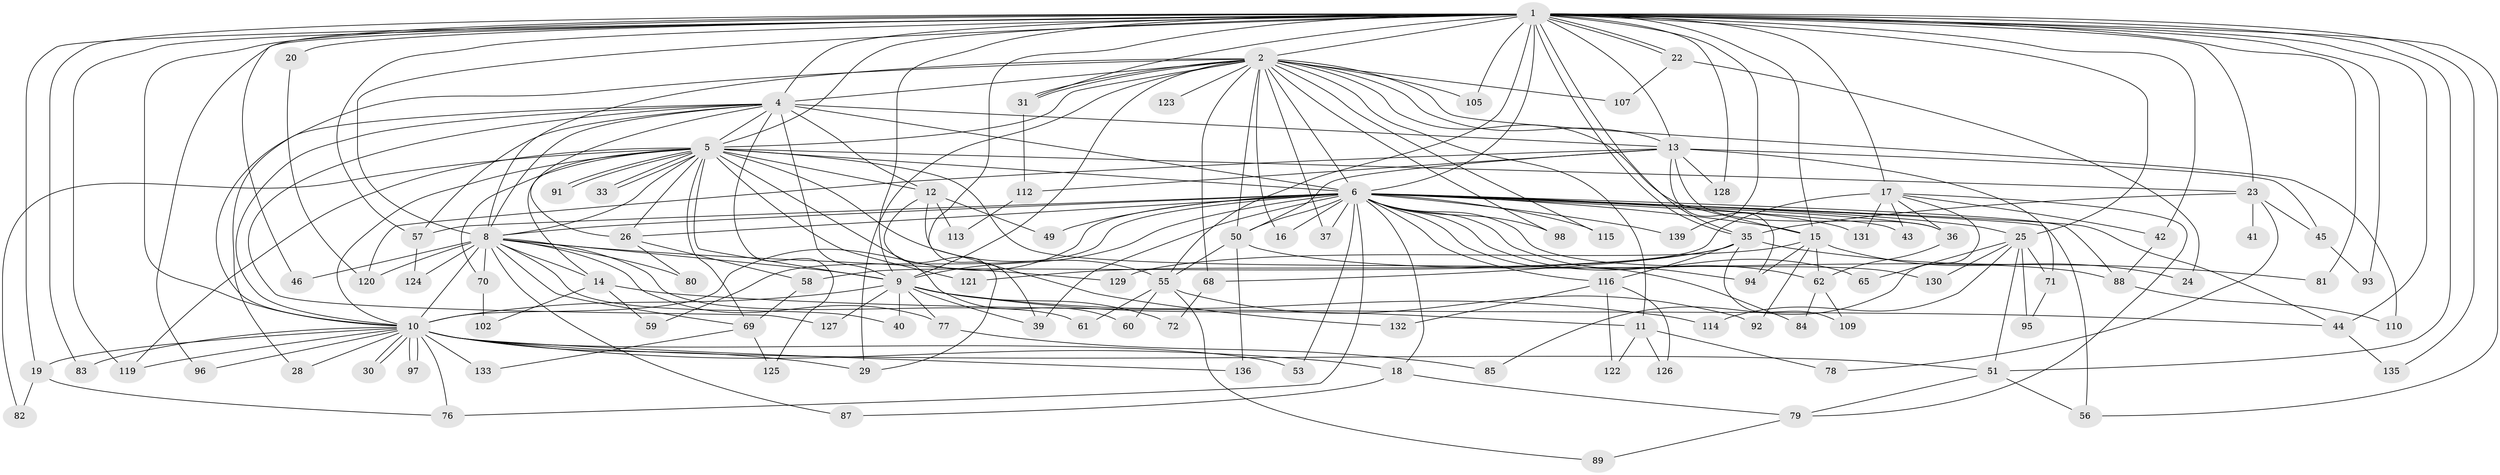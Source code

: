 // original degree distribution, {30: 0.007194244604316547, 24: 0.007194244604316547, 22: 0.007194244604316547, 17: 0.014388489208633094, 26: 0.014388489208633094, 28: 0.007194244604316547, 19: 0.007194244604316547, 21: 0.007194244604316547, 5: 0.07913669064748201, 6: 0.03597122302158273, 9: 0.007194244604316547, 7: 0.014388489208633094, 3: 0.18705035971223022, 4: 0.05755395683453238, 2: 0.539568345323741, 8: 0.007194244604316547}
// Generated by graph-tools (version 1.1) at 2025/11/02/27/25 16:11:00]
// undirected, 106 vertices, 242 edges
graph export_dot {
graph [start="1"]
  node [color=gray90,style=filled];
  1 [super="+3"];
  2 [super="+66"];
  4 [super="+63"];
  5 [super="+106"];
  6 [super="+7"];
  8 [super="+134"];
  9 [super="+48"];
  10 [super="+74"];
  11;
  12 [super="+73"];
  13 [super="+32"];
  14 [super="+67"];
  15 [super="+75"];
  16;
  17 [super="+21"];
  18 [super="+47"];
  19 [super="+108"];
  20;
  22 [super="+27"];
  23 [super="+38"];
  24;
  25;
  26 [super="+34"];
  28;
  29;
  30;
  31 [super="+90"];
  33;
  35 [super="+52"];
  36 [super="+99"];
  37;
  39;
  40;
  41;
  42 [super="+100"];
  43;
  44 [super="+104"];
  45;
  46;
  49;
  50 [super="+118"];
  51 [super="+54"];
  53;
  55 [super="+137"];
  56 [super="+103"];
  57 [super="+117"];
  58;
  59;
  60;
  61;
  62 [super="+64"];
  65;
  68;
  69 [super="+101"];
  70;
  71;
  72;
  76;
  77;
  78;
  79 [super="+86"];
  80;
  81;
  82;
  83;
  84;
  85;
  87;
  88;
  89;
  91;
  92;
  93;
  94 [super="+111"];
  95;
  96;
  97;
  98;
  102;
  105;
  107;
  109;
  110;
  112;
  113;
  114;
  115;
  116;
  119 [super="+138"];
  120;
  121;
  122;
  123;
  124;
  125;
  126;
  127;
  128;
  129;
  130;
  131;
  132;
  133;
  135;
  136;
  139;
  1 -- 2 [weight=2];
  1 -- 4 [weight=2];
  1 -- 5 [weight=2];
  1 -- 6 [weight=4];
  1 -- 8 [weight=2];
  1 -- 9 [weight=2];
  1 -- 10 [weight=2];
  1 -- 15;
  1 -- 17 [weight=3];
  1 -- 20 [weight=2];
  1 -- 22 [weight=2];
  1 -- 22;
  1 -- 25;
  1 -- 35;
  1 -- 35;
  1 -- 42;
  1 -- 44;
  1 -- 46;
  1 -- 55;
  1 -- 56;
  1 -- 83;
  1 -- 93;
  1 -- 128;
  1 -- 13;
  1 -- 23 [weight=2];
  1 -- 135;
  1 -- 139;
  1 -- 81;
  1 -- 19;
  1 -- 96;
  1 -- 39;
  1 -- 105;
  1 -- 119;
  1 -- 57;
  1 -- 51;
  1 -- 31;
  2 -- 4;
  2 -- 5;
  2 -- 6 [weight=2];
  2 -- 8;
  2 -- 9;
  2 -- 10;
  2 -- 11;
  2 -- 13;
  2 -- 29;
  2 -- 31;
  2 -- 31;
  2 -- 37;
  2 -- 68;
  2 -- 98;
  2 -- 105;
  2 -- 107;
  2 -- 110;
  2 -- 123 [weight=2];
  2 -- 16;
  2 -- 115;
  2 -- 15;
  2 -- 50;
  4 -- 5;
  4 -- 6 [weight=2];
  4 -- 8;
  4 -- 9;
  4 -- 10;
  4 -- 12;
  4 -- 13;
  4 -- 26 [weight=2];
  4 -- 28;
  4 -- 125;
  4 -- 127;
  4 -- 57;
  5 -- 6 [weight=2];
  5 -- 8;
  5 -- 9 [weight=2];
  5 -- 10;
  5 -- 12;
  5 -- 14 [weight=2];
  5 -- 23;
  5 -- 33;
  5 -- 33;
  5 -- 55;
  5 -- 60;
  5 -- 69;
  5 -- 70;
  5 -- 82;
  5 -- 84;
  5 -- 91;
  5 -- 91;
  5 -- 119;
  5 -- 121;
  5 -- 26;
  6 -- 8 [weight=2];
  6 -- 9 [weight=2];
  6 -- 10 [weight=3];
  6 -- 16 [weight=2];
  6 -- 25;
  6 -- 36;
  6 -- 37;
  6 -- 39;
  6 -- 43;
  6 -- 44;
  6 -- 50;
  6 -- 53;
  6 -- 59;
  6 -- 76;
  6 -- 88;
  6 -- 98;
  6 -- 115;
  6 -- 131;
  6 -- 139;
  6 -- 65;
  6 -- 130;
  6 -- 15;
  6 -- 18;
  6 -- 26;
  6 -- 94;
  6 -- 49;
  6 -- 116;
  6 -- 57;
  6 -- 56;
  6 -- 62;
  8 -- 9;
  8 -- 10;
  8 -- 14;
  8 -- 40;
  8 -- 46;
  8 -- 61;
  8 -- 69;
  8 -- 70;
  8 -- 77;
  8 -- 80;
  8 -- 87;
  8 -- 124;
  8 -- 129;
  8 -- 120;
  9 -- 10;
  9 -- 11;
  9 -- 40;
  9 -- 72;
  9 -- 77;
  9 -- 114;
  9 -- 127;
  9 -- 39;
  10 -- 18 [weight=2];
  10 -- 19;
  10 -- 28;
  10 -- 29;
  10 -- 30;
  10 -- 30;
  10 -- 51;
  10 -- 53;
  10 -- 76;
  10 -- 83;
  10 -- 96;
  10 -- 97;
  10 -- 97;
  10 -- 133;
  10 -- 136;
  10 -- 119;
  11 -- 78;
  11 -- 122;
  11 -- 126;
  12 -- 49;
  12 -- 113;
  12 -- 132;
  12 -- 29;
  13 -- 50;
  13 -- 71;
  13 -- 112;
  13 -- 128;
  13 -- 120;
  13 -- 45;
  13 -- 36;
  13 -- 94;
  14 -- 59;
  14 -- 102;
  14 -- 44;
  15 -- 24;
  15 -- 62;
  15 -- 92;
  15 -- 94;
  15 -- 129;
  17 -- 43;
  17 -- 58;
  17 -- 131;
  17 -- 36;
  17 -- 85;
  17 -- 42;
  17 -- 79;
  18 -- 79;
  18 -- 87;
  19 -- 82;
  19 -- 76;
  20 -- 120;
  22 -- 24;
  22 -- 107;
  23 -- 41 [weight=2];
  23 -- 45;
  23 -- 78;
  23 -- 35;
  25 -- 51;
  25 -- 65;
  25 -- 71;
  25 -- 95;
  25 -- 114;
  25 -- 130;
  26 -- 80;
  26 -- 58;
  31 -- 112;
  35 -- 68;
  35 -- 81;
  35 -- 116;
  35 -- 121;
  35 -- 109;
  36 -- 62;
  42 -- 88;
  44 -- 135;
  45 -- 93;
  50 -- 88;
  50 -- 136;
  50 -- 55;
  51 -- 56;
  51 -- 79;
  55 -- 60;
  55 -- 61;
  55 -- 89;
  55 -- 92;
  57 -- 124;
  58 -- 69;
  62 -- 84;
  62 -- 109;
  68 -- 72;
  69 -- 125;
  69 -- 133;
  70 -- 102;
  71 -- 95;
  77 -- 85;
  79 -- 89;
  88 -- 110;
  112 -- 113;
  116 -- 122;
  116 -- 126;
  116 -- 132;
}
